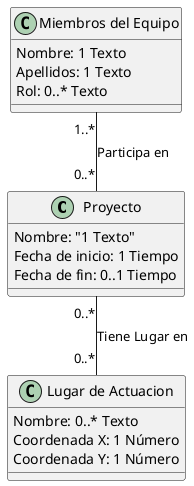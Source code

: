 @startuml
class "Proyecto" {
    Nombre: "1 Texto"
    Fecha de inicio: 1 Tiempo
    Fecha de fin: 0..1 Tiempo
}
class "Miembros del Equipo"{
   Nombre: 1 Texto
   Apellidos: 1 Texto
   Rol: 0..* Texto

}
class "Lugar de Actuacion" {
    Nombre: 0..* Texto
    Coordenada X: 1 Número
    Coordenada Y: 1 Número

}
"Miembros del Equipo" "1..*" -- "0..*" "Proyecto" : Participa en
"Proyecto" "0..*" -- "0..*" "Lugar de Actuacion" : Tiene Lugar en 
@enduml